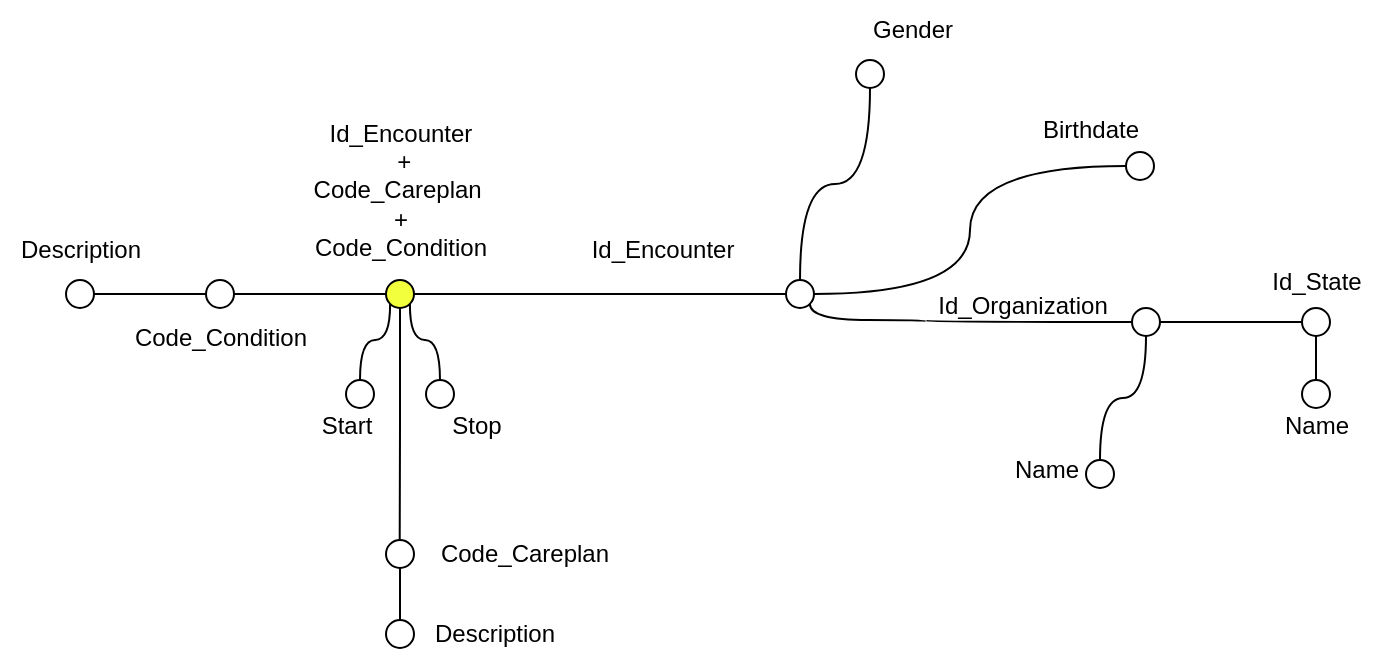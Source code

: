 <mxfile version="27.0.6">
  <diagram name="Pagina-1" id="gdeGimot26Ob-Wy06gxM">
    <mxGraphModel dx="1892" dy="1288" grid="1" gridSize="10" guides="1" tooltips="1" connect="1" arrows="1" fold="1" page="1" pageScale="1" pageWidth="827" pageHeight="1169" math="0" shadow="0">
      <root>
        <mxCell id="0" />
        <mxCell id="1" parent="0" />
        <mxCell id="mvPRQSf64imPqvwauddo-47" value="" style="edgeStyle=orthogonalEdgeStyle;rounded=0;orthogonalLoop=1;jettySize=auto;html=1;endArrow=none;startFill=0;" edge="1" parent="1" source="mvPRQSf64imPqvwauddo-48" target="mvPRQSf64imPqvwauddo-51">
          <mxGeometry relative="1" as="geometry" />
        </mxCell>
        <mxCell id="mvPRQSf64imPqvwauddo-48" value="" style="ellipse;whiteSpace=wrap;html=1;aspect=fixed;fillColor=#F2FF3D;" vertex="1" parent="1">
          <mxGeometry x="253" y="580" width="14" height="14" as="geometry" />
        </mxCell>
        <mxCell id="mvPRQSf64imPqvwauddo-49" value="Id_Encounter&lt;div&gt;&amp;nbsp;+&lt;div&gt;Code_Careplan&amp;nbsp;&lt;/div&gt;&lt;div&gt;&lt;span style=&quot;background-color: transparent; color: light-dark(rgb(0, 0, 0), rgb(255, 255, 255));&quot;&gt;+&lt;/span&gt;&lt;/div&gt;&lt;div&gt;Code_Condition&lt;/div&gt;&lt;/div&gt;" style="text;html=1;align=center;verticalAlign=middle;resizable=0;points=[];autosize=1;strokeColor=none;fillColor=none;" vertex="1" parent="1">
          <mxGeometry x="205" y="490" width="110" height="90" as="geometry" />
        </mxCell>
        <mxCell id="mvPRQSf64imPqvwauddo-50" style="edgeStyle=orthogonalEdgeStyle;rounded=0;orthogonalLoop=1;jettySize=auto;html=1;exitX=1;exitY=1;exitDx=0;exitDy=0;entryX=0;entryY=0.5;entryDx=0;entryDy=0;curved=1;endArrow=none;startFill=0;endFill=1;" edge="1" parent="1" source="mvPRQSf64imPqvwauddo-51" target="mvPRQSf64imPqvwauddo-73">
          <mxGeometry relative="1" as="geometry">
            <Array as="points">
              <mxPoint x="465" y="600" />
              <mxPoint x="523" y="600" />
            </Array>
          </mxGeometry>
        </mxCell>
        <mxCell id="mvPRQSf64imPqvwauddo-51" value="" style="ellipse;whiteSpace=wrap;html=1;aspect=fixed;fillColor=#FFFFFF;" vertex="1" parent="1">
          <mxGeometry x="453" y="580" width="14" height="14" as="geometry" />
        </mxCell>
        <mxCell id="mvPRQSf64imPqvwauddo-52" style="edgeStyle=orthogonalEdgeStyle;rounded=0;orthogonalLoop=1;jettySize=auto;html=1;exitX=0.5;exitY=0;exitDx=0;exitDy=0;entryX=1;entryY=1;entryDx=0;entryDy=0;endArrow=none;startFill=0;curved=1;" edge="1" parent="1" source="mvPRQSf64imPqvwauddo-53" target="mvPRQSf64imPqvwauddo-48">
          <mxGeometry relative="1" as="geometry" />
        </mxCell>
        <mxCell id="mvPRQSf64imPqvwauddo-53" value="" style="ellipse;whiteSpace=wrap;html=1;aspect=fixed;fillColor=#FFFFFF;" vertex="1" parent="1">
          <mxGeometry x="273" y="630" width="14" height="14" as="geometry" />
        </mxCell>
        <mxCell id="mvPRQSf64imPqvwauddo-54" style="edgeStyle=orthogonalEdgeStyle;rounded=0;orthogonalLoop=1;jettySize=auto;html=1;exitX=0.5;exitY=0;exitDx=0;exitDy=0;entryX=0;entryY=1;entryDx=0;entryDy=0;curved=1;endArrow=none;startFill=0;" edge="1" parent="1" source="mvPRQSf64imPqvwauddo-55" target="mvPRQSf64imPqvwauddo-48">
          <mxGeometry relative="1" as="geometry" />
        </mxCell>
        <mxCell id="mvPRQSf64imPqvwauddo-55" value="" style="ellipse;whiteSpace=wrap;html=1;aspect=fixed;fillColor=#FFFFFF;" vertex="1" parent="1">
          <mxGeometry x="233" y="630" width="14" height="14" as="geometry" />
        </mxCell>
        <mxCell id="mvPRQSf64imPqvwauddo-56" value="Start" style="text;html=1;align=center;verticalAlign=middle;resizable=0;points=[];autosize=1;strokeColor=none;fillColor=none;" vertex="1" parent="1">
          <mxGeometry x="208" y="638" width="50" height="30" as="geometry" />
        </mxCell>
        <mxCell id="mvPRQSf64imPqvwauddo-57" value="Stop" style="text;html=1;align=center;verticalAlign=middle;resizable=0;points=[];autosize=1;strokeColor=none;fillColor=none;" vertex="1" parent="1">
          <mxGeometry x="273" y="638" width="50" height="30" as="geometry" />
        </mxCell>
        <mxCell id="mvPRQSf64imPqvwauddo-58" style="edgeStyle=orthogonalEdgeStyle;rounded=0;orthogonalLoop=1;jettySize=auto;html=1;exitX=1;exitY=0.5;exitDx=0;exitDy=0;entryX=0;entryY=0.5;entryDx=0;entryDy=0;endArrow=none;startFill=0;" edge="1" parent="1" source="mvPRQSf64imPqvwauddo-59" target="mvPRQSf64imPqvwauddo-48">
          <mxGeometry relative="1" as="geometry" />
        </mxCell>
        <mxCell id="mvPRQSf64imPqvwauddo-59" value="" style="ellipse;whiteSpace=wrap;html=1;aspect=fixed;fillColor=#FFFFFF;" vertex="1" parent="1">
          <mxGeometry x="163" y="580" width="14" height="14" as="geometry" />
        </mxCell>
        <mxCell id="mvPRQSf64imPqvwauddo-60" value="" style="ellipse;whiteSpace=wrap;html=1;aspect=fixed;fillColor=#FFFFFF;" vertex="1" parent="1">
          <mxGeometry x="253" y="710" width="14" height="14" as="geometry" />
        </mxCell>
        <mxCell id="mvPRQSf64imPqvwauddo-61" style="edgeStyle=orthogonalEdgeStyle;rounded=0;orthogonalLoop=1;jettySize=auto;html=1;exitX=0.5;exitY=1;exitDx=0;exitDy=0;entryX=0.496;entryY=-0.153;entryDx=0;entryDy=0;entryPerimeter=0;endArrow=none;startFill=0;" edge="1" parent="1" source="mvPRQSf64imPqvwauddo-48">
          <mxGeometry relative="1" as="geometry">
            <mxPoint x="259.91" y="596.07" as="sourcePoint" />
            <mxPoint x="259.854" y="709.928" as="targetPoint" />
          </mxGeometry>
        </mxCell>
        <mxCell id="mvPRQSf64imPqvwauddo-62" value="Code_Careplan" style="text;html=1;align=center;verticalAlign=middle;resizable=0;points=[];autosize=1;strokeColor=none;fillColor=none;" vertex="1" parent="1">
          <mxGeometry x="267" y="702" width="110" height="30" as="geometry" />
        </mxCell>
        <mxCell id="mvPRQSf64imPqvwauddo-63" style="edgeStyle=orthogonalEdgeStyle;rounded=0;orthogonalLoop=1;jettySize=auto;html=1;exitX=0.5;exitY=0;exitDx=0;exitDy=0;entryX=0.5;entryY=1;entryDx=0;entryDy=0;endArrow=none;startFill=0;" edge="1" parent="1" source="mvPRQSf64imPqvwauddo-64" target="mvPRQSf64imPqvwauddo-60">
          <mxGeometry relative="1" as="geometry" />
        </mxCell>
        <mxCell id="mvPRQSf64imPqvwauddo-64" value="" style="ellipse;whiteSpace=wrap;html=1;aspect=fixed;fillColor=#FFFFFF;" vertex="1" parent="1">
          <mxGeometry x="253" y="750" width="14" height="14" as="geometry" />
        </mxCell>
        <mxCell id="mvPRQSf64imPqvwauddo-65" value="Description" style="text;html=1;align=center;verticalAlign=middle;resizable=0;points=[];autosize=1;strokeColor=none;fillColor=none;" vertex="1" parent="1">
          <mxGeometry x="267" y="742" width="80" height="30" as="geometry" />
        </mxCell>
        <mxCell id="mvPRQSf64imPqvwauddo-66" value="Code_Condition" style="text;html=1;align=center;verticalAlign=middle;resizable=0;points=[];autosize=1;strokeColor=none;fillColor=none;" vertex="1" parent="1">
          <mxGeometry x="115" y="594" width="110" height="30" as="geometry" />
        </mxCell>
        <mxCell id="mvPRQSf64imPqvwauddo-67" style="edgeStyle=orthogonalEdgeStyle;rounded=0;orthogonalLoop=1;jettySize=auto;html=1;entryX=0;entryY=0.5;entryDx=0;entryDy=0;endArrow=none;startFill=0;" edge="1" parent="1" source="mvPRQSf64imPqvwauddo-68" target="mvPRQSf64imPqvwauddo-59">
          <mxGeometry relative="1" as="geometry" />
        </mxCell>
        <mxCell id="mvPRQSf64imPqvwauddo-68" value="" style="ellipse;whiteSpace=wrap;html=1;aspect=fixed;fillColor=#FFFFFF;" vertex="1" parent="1">
          <mxGeometry x="93" y="580" width="14" height="14" as="geometry" />
        </mxCell>
        <mxCell id="mvPRQSf64imPqvwauddo-69" value="Description" style="text;html=1;align=center;verticalAlign=middle;resizable=0;points=[];autosize=1;strokeColor=none;fillColor=none;" vertex="1" parent="1">
          <mxGeometry x="60" y="550" width="80" height="30" as="geometry" />
        </mxCell>
        <mxCell id="mvPRQSf64imPqvwauddo-70" value="Id_Encounter" style="text;html=1;align=center;verticalAlign=middle;resizable=0;points=[];autosize=1;strokeColor=none;fillColor=none;" vertex="1" parent="1">
          <mxGeometry x="346" y="550" width="90" height="30" as="geometry" />
        </mxCell>
        <mxCell id="mvPRQSf64imPqvwauddo-71" style="edgeStyle=orthogonalEdgeStyle;rounded=0;orthogonalLoop=1;jettySize=auto;html=1;exitX=1;exitY=0.5;exitDx=0;exitDy=0;entryX=0;entryY=0.5;entryDx=0;entryDy=0;endArrow=none;startFill=0;endFill=1;" edge="1" parent="1" source="mvPRQSf64imPqvwauddo-73" target="mvPRQSf64imPqvwauddo-76">
          <mxGeometry relative="1" as="geometry" />
        </mxCell>
        <mxCell id="mvPRQSf64imPqvwauddo-72" style="edgeStyle=orthogonalEdgeStyle;rounded=0;orthogonalLoop=1;jettySize=auto;html=1;exitX=0.5;exitY=1;exitDx=0;exitDy=0;entryX=0.5;entryY=0;entryDx=0;entryDy=0;curved=1;endArrow=none;startFill=0;" edge="1" parent="1" source="mvPRQSf64imPqvwauddo-73" target="mvPRQSf64imPqvwauddo-77">
          <mxGeometry relative="1" as="geometry" />
        </mxCell>
        <mxCell id="mvPRQSf64imPqvwauddo-73" value="" style="ellipse;whiteSpace=wrap;html=1;aspect=fixed;fillColor=#FFFFFF;" vertex="1" parent="1">
          <mxGeometry x="626" y="594" width="14" height="14" as="geometry" />
        </mxCell>
        <mxCell id="mvPRQSf64imPqvwauddo-74" value="Id_Organization" style="text;html=1;align=center;verticalAlign=middle;resizable=0;points=[];autosize=1;strokeColor=none;fillColor=none;" vertex="1" parent="1">
          <mxGeometry x="516" y="578" width="110" height="30" as="geometry" />
        </mxCell>
        <mxCell id="mvPRQSf64imPqvwauddo-76" value="" style="ellipse;whiteSpace=wrap;html=1;aspect=fixed;fillColor=#FFFFFF;" vertex="1" parent="1">
          <mxGeometry x="711" y="594" width="14" height="14" as="geometry" />
        </mxCell>
        <mxCell id="mvPRQSf64imPqvwauddo-77" value="" style="ellipse;whiteSpace=wrap;html=1;aspect=fixed;fillColor=#FFFFFF;" vertex="1" parent="1">
          <mxGeometry x="603" y="670" width="14" height="14" as="geometry" />
        </mxCell>
        <mxCell id="mvPRQSf64imPqvwauddo-78" value="Name" style="text;html=1;align=center;verticalAlign=middle;resizable=0;points=[];autosize=1;strokeColor=none;fillColor=none;" vertex="1" parent="1">
          <mxGeometry x="553" y="660" width="60" height="30" as="geometry" />
        </mxCell>
        <mxCell id="mvPRQSf64imPqvwauddo-80" style="edgeStyle=orthogonalEdgeStyle;rounded=0;orthogonalLoop=1;jettySize=auto;html=1;entryX=0.5;entryY=1;entryDx=0;entryDy=0;endArrow=none;startFill=0;" edge="1" parent="1" source="mvPRQSf64imPqvwauddo-81" target="mvPRQSf64imPqvwauddo-76">
          <mxGeometry relative="1" as="geometry" />
        </mxCell>
        <mxCell id="mvPRQSf64imPqvwauddo-81" value="" style="ellipse;whiteSpace=wrap;html=1;aspect=fixed;fillColor=#FFFFFF;" vertex="1" parent="1">
          <mxGeometry x="711" y="630" width="14" height="14" as="geometry" />
        </mxCell>
        <mxCell id="mvPRQSf64imPqvwauddo-82" value="Name" style="text;html=1;align=center;verticalAlign=middle;resizable=0;points=[];autosize=1;strokeColor=none;fillColor=none;" vertex="1" parent="1">
          <mxGeometry x="688" y="638" width="60" height="30" as="geometry" />
        </mxCell>
        <mxCell id="mvPRQSf64imPqvwauddo-91" value="Id_State" style="text;html=1;align=center;verticalAlign=middle;resizable=0;points=[];autosize=1;strokeColor=none;fillColor=none;" vertex="1" parent="1">
          <mxGeometry x="683" y="566" width="70" height="30" as="geometry" />
        </mxCell>
        <mxCell id="mvPRQSf64imPqvwauddo-94" style="edgeStyle=orthogonalEdgeStyle;rounded=0;orthogonalLoop=1;jettySize=auto;html=1;exitX=0;exitY=0.5;exitDx=0;exitDy=0;entryX=1;entryY=0.5;entryDx=0;entryDy=0;endArrow=none;startFill=0;curved=1;" edge="1" parent="1" source="mvPRQSf64imPqvwauddo-95" target="mvPRQSf64imPqvwauddo-51">
          <mxGeometry relative="1" as="geometry" />
        </mxCell>
        <mxCell id="mvPRQSf64imPqvwauddo-95" value="" style="ellipse;whiteSpace=wrap;html=1;aspect=fixed;fillColor=#FFFFFF;" vertex="1" parent="1">
          <mxGeometry x="623" y="516" width="14" height="14" as="geometry" />
        </mxCell>
        <mxCell id="mvPRQSf64imPqvwauddo-96" style="edgeStyle=orthogonalEdgeStyle;rounded=0;orthogonalLoop=1;jettySize=auto;html=1;exitX=0.5;exitY=1;exitDx=0;exitDy=0;entryX=0.5;entryY=0;entryDx=0;entryDy=0;endArrow=none;startFill=0;curved=1;" edge="1" parent="1" source="mvPRQSf64imPqvwauddo-97" target="mvPRQSf64imPqvwauddo-51">
          <mxGeometry relative="1" as="geometry" />
        </mxCell>
        <mxCell id="mvPRQSf64imPqvwauddo-97" value="" style="ellipse;whiteSpace=wrap;html=1;aspect=fixed;fillColor=#FFFFFF;" vertex="1" parent="1">
          <mxGeometry x="488" y="470" width="14" height="14" as="geometry" />
        </mxCell>
        <mxCell id="mvPRQSf64imPqvwauddo-98" value="Gender" style="text;html=1;align=center;verticalAlign=middle;resizable=0;points=[];autosize=1;strokeColor=none;fillColor=none;" vertex="1" parent="1">
          <mxGeometry x="486" y="440" width="60" height="30" as="geometry" />
        </mxCell>
        <mxCell id="mvPRQSf64imPqvwauddo-99" value="Birthdate" style="text;html=1;align=center;verticalAlign=middle;resizable=0;points=[];autosize=1;strokeColor=none;fillColor=none;" vertex="1" parent="1">
          <mxGeometry x="570" y="490" width="70" height="30" as="geometry" />
        </mxCell>
      </root>
    </mxGraphModel>
  </diagram>
</mxfile>
